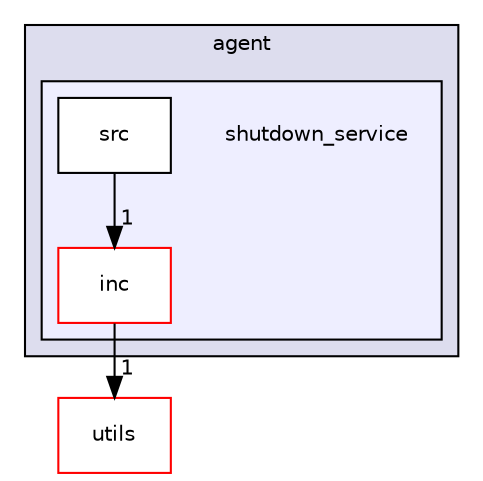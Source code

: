 digraph "src/agent/shutdown_service" {
  compound=true
  node [ fontsize="10", fontname="Helvetica"];
  edge [ labelfontsize="10", labelfontname="Helvetica"];
  subgraph clusterdir_7a595b6a07cd8b16c4e5e314d67cc75b {
    graph [ bgcolor="#ddddee", pencolor="black", label="agent" fontname="Helvetica", fontsize="10", URL="dir_7a595b6a07cd8b16c4e5e314d67cc75b.html"]
  subgraph clusterdir_7611107241fb39bc2d4885df0c6ee7dc {
    graph [ bgcolor="#eeeeff", pencolor="black", label="" URL="dir_7611107241fb39bc2d4885df0c6ee7dc.html"];
    dir_7611107241fb39bc2d4885df0c6ee7dc [shape=plaintext label="shutdown_service"];
    dir_5379ecce0ba32acbb6da7d50eb406f6e [shape=box label="inc" color="red" fillcolor="white" style="filled" URL="dir_5379ecce0ba32acbb6da7d50eb406f6e.html"];
    dir_6890b71ce9601f49ad0ad141c64aea79 [shape=box label="src" color="black" fillcolor="white" style="filled" URL="dir_6890b71ce9601f49ad0ad141c64aea79.html"];
  }
  }
  dir_313caf1132e152dd9b58bea13a4052ca [shape=box label="utils" fillcolor="white" style="filled" color="red" URL="dir_313caf1132e152dd9b58bea13a4052ca.html"];
  dir_5379ecce0ba32acbb6da7d50eb406f6e->dir_313caf1132e152dd9b58bea13a4052ca [headlabel="1", labeldistance=1.5 headhref="dir_000033_000154.html"];
  dir_6890b71ce9601f49ad0ad141c64aea79->dir_5379ecce0ba32acbb6da7d50eb406f6e [headlabel="1", labeldistance=1.5 headhref="dir_000035_000033.html"];
}
